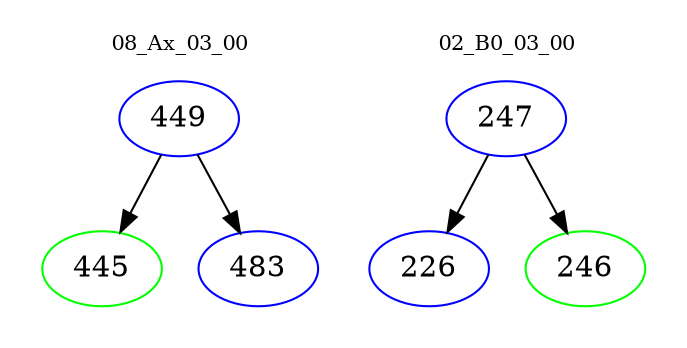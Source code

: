 digraph{
subgraph cluster_0 {
color = white
label = "08_Ax_03_00";
fontsize=10;
T0_449 [label="449", color="blue"]
T0_449 -> T0_445 [color="black"]
T0_445 [label="445", color="green"]
T0_449 -> T0_483 [color="black"]
T0_483 [label="483", color="blue"]
}
subgraph cluster_1 {
color = white
label = "02_B0_03_00";
fontsize=10;
T1_247 [label="247", color="blue"]
T1_247 -> T1_226 [color="black"]
T1_226 [label="226", color="blue"]
T1_247 -> T1_246 [color="black"]
T1_246 [label="246", color="green"]
}
}
